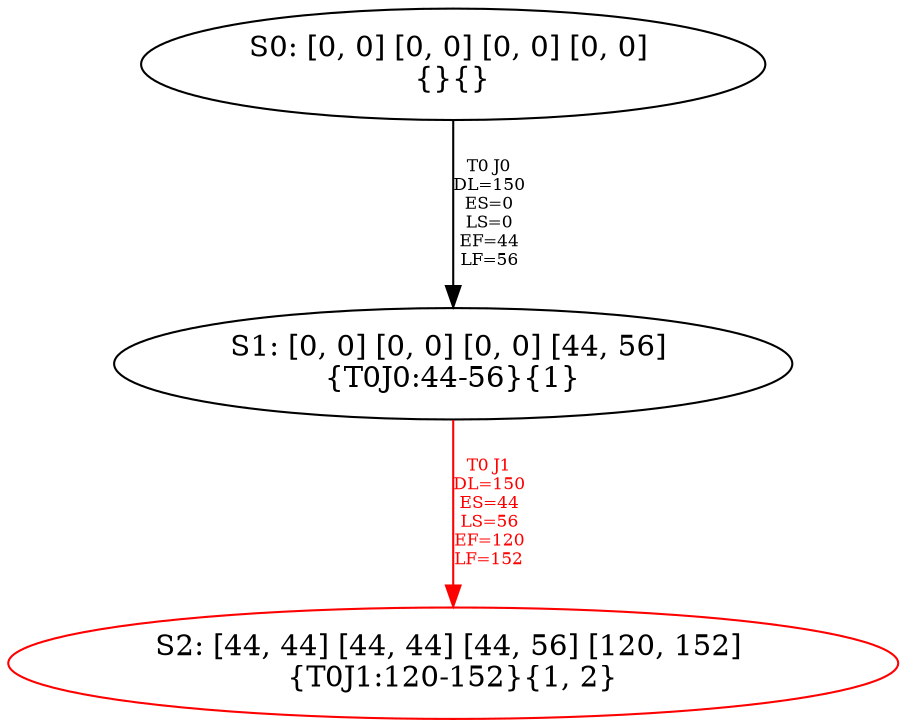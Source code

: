 digraph {
	S0[label="S0: [0, 0] [0, 0] [0, 0] [0, 0] \n{}{}"];
	S1[label="S1: [0, 0] [0, 0] [0, 0] [44, 56] \n{T0J0:44-56}{1}"];
	S2[label="S2: [44, 44] [44, 44] [44, 56] [120, 152] \n{T0J1:120-152}{1, 2}"];
	S0 -> S1[label="T0 J0\nDL=150\nES=0\nLS=0\nEF=44\nLF=56",fontsize=8];
	S1 -> S2[label="T0 J1\nDL=150\nES=44\nLS=56\nEF=120\nLF=152",color=Red,fontcolor=Red,fontsize=8];
S2[color=Red];
}
